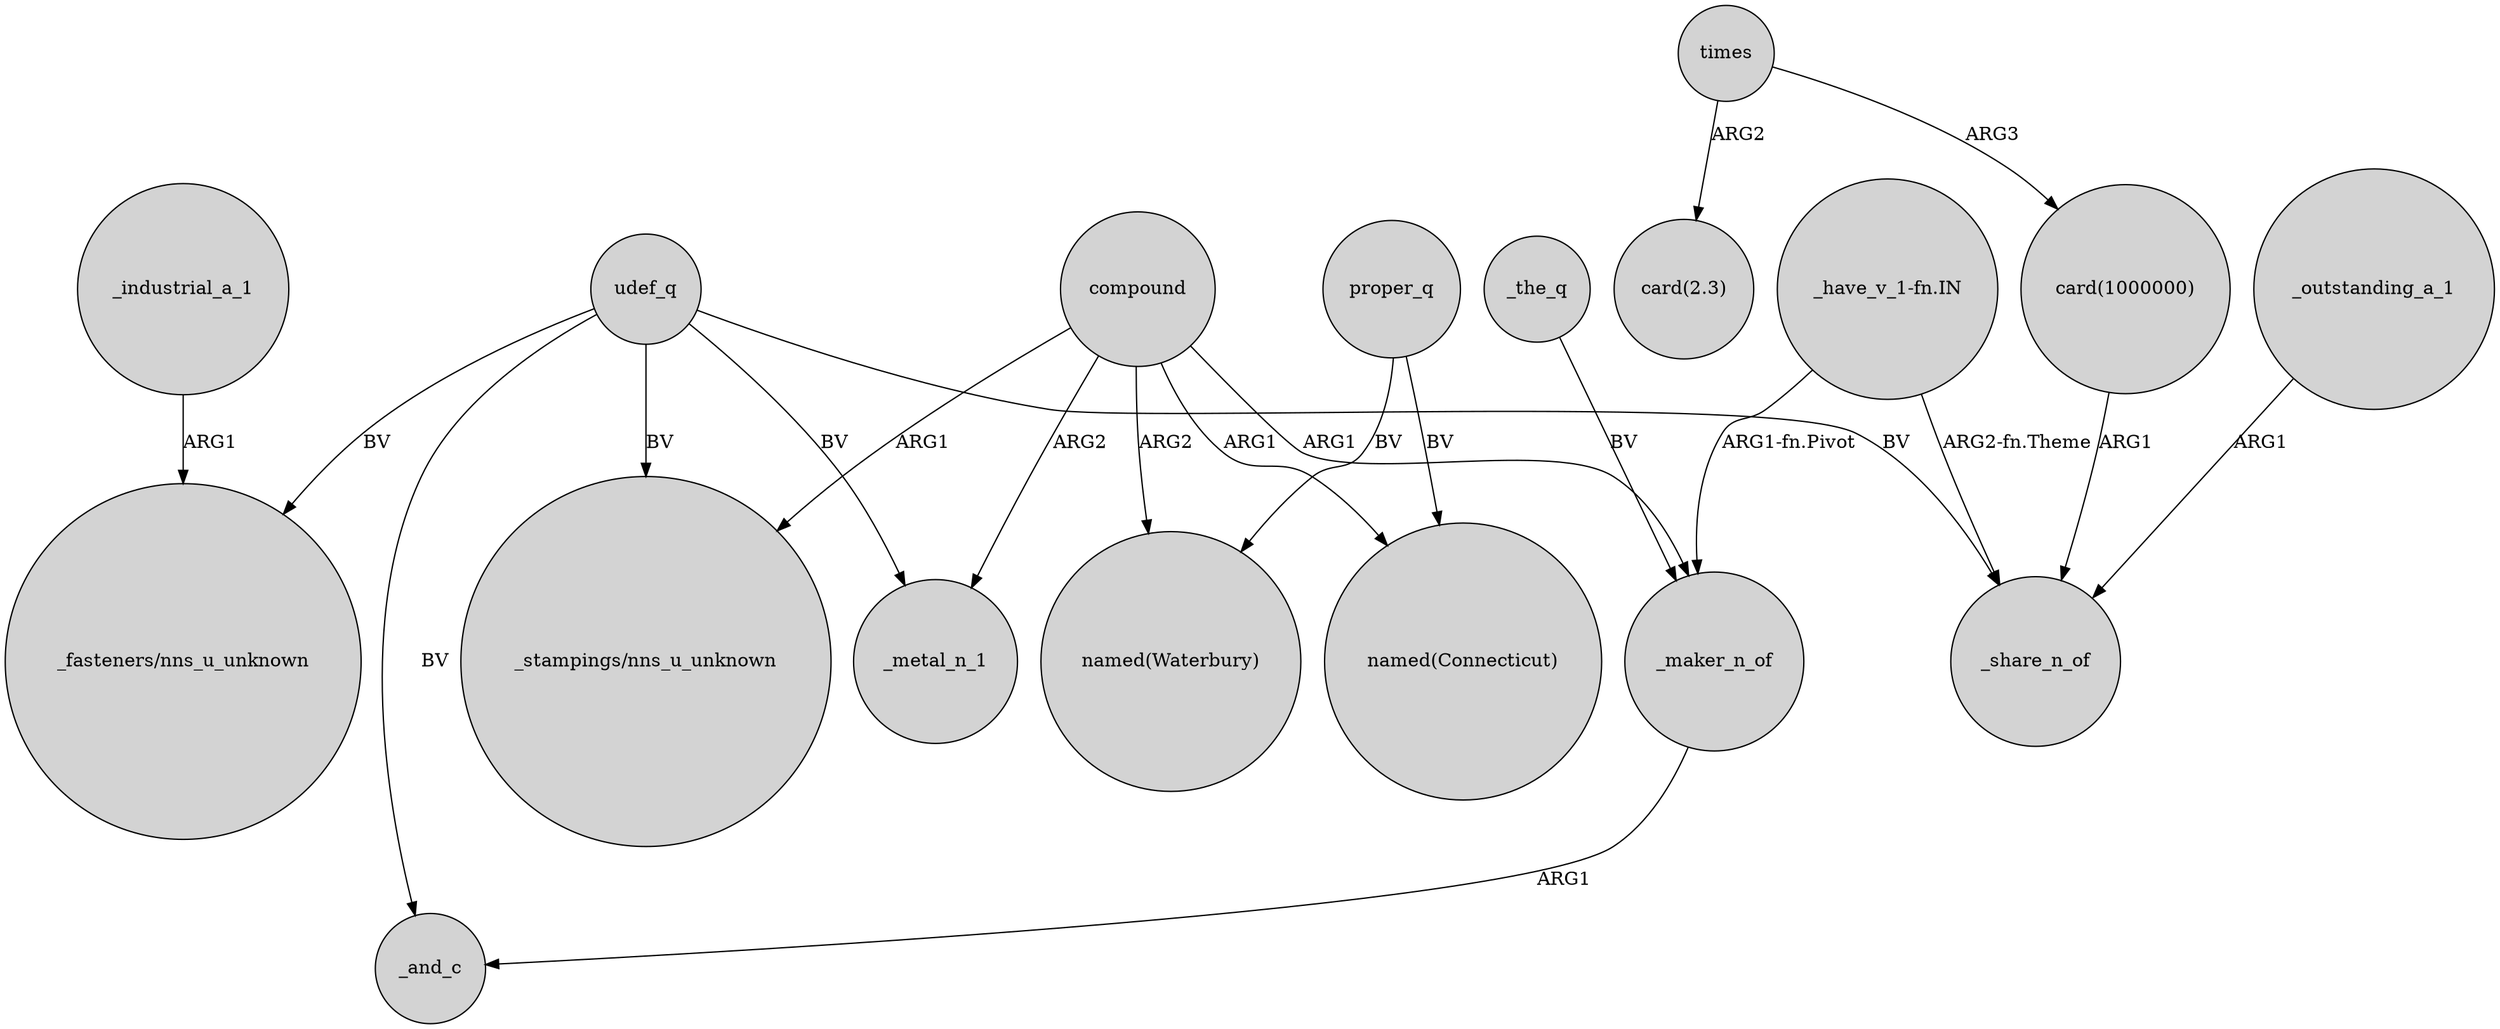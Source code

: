 digraph {
	node [shape=circle style=filled]
	_maker_n_of -> _and_c [label=ARG1]
	udef_q -> "_stampings/nns_u_unknown" [label=BV]
	compound -> _maker_n_of [label=ARG1]
	times -> "card(2.3)" [label=ARG2]
	_the_q -> _maker_n_of [label=BV]
	compound -> "named(Waterbury)" [label=ARG2]
	"_have_v_1-fn.IN" -> _share_n_of [label="ARG2-fn.Theme"]
	_industrial_a_1 -> "_fasteners/nns_u_unknown" [label=ARG1]
	_outstanding_a_1 -> _share_n_of [label=ARG1]
	proper_q -> "named(Waterbury)" [label=BV]
	times -> "card(1000000)" [label=ARG3]
	compound -> _metal_n_1 [label=ARG2]
	"_have_v_1-fn.IN" -> _maker_n_of [label="ARG1-fn.Pivot"]
	compound -> "_stampings/nns_u_unknown" [label=ARG1]
	udef_q -> _share_n_of [label=BV]
	udef_q -> _metal_n_1 [label=BV]
	"card(1000000)" -> _share_n_of [label=ARG1]
	proper_q -> "named(Connecticut)" [label=BV]
	udef_q -> _and_c [label=BV]
	udef_q -> "_fasteners/nns_u_unknown" [label=BV]
	compound -> "named(Connecticut)" [label=ARG1]
}
